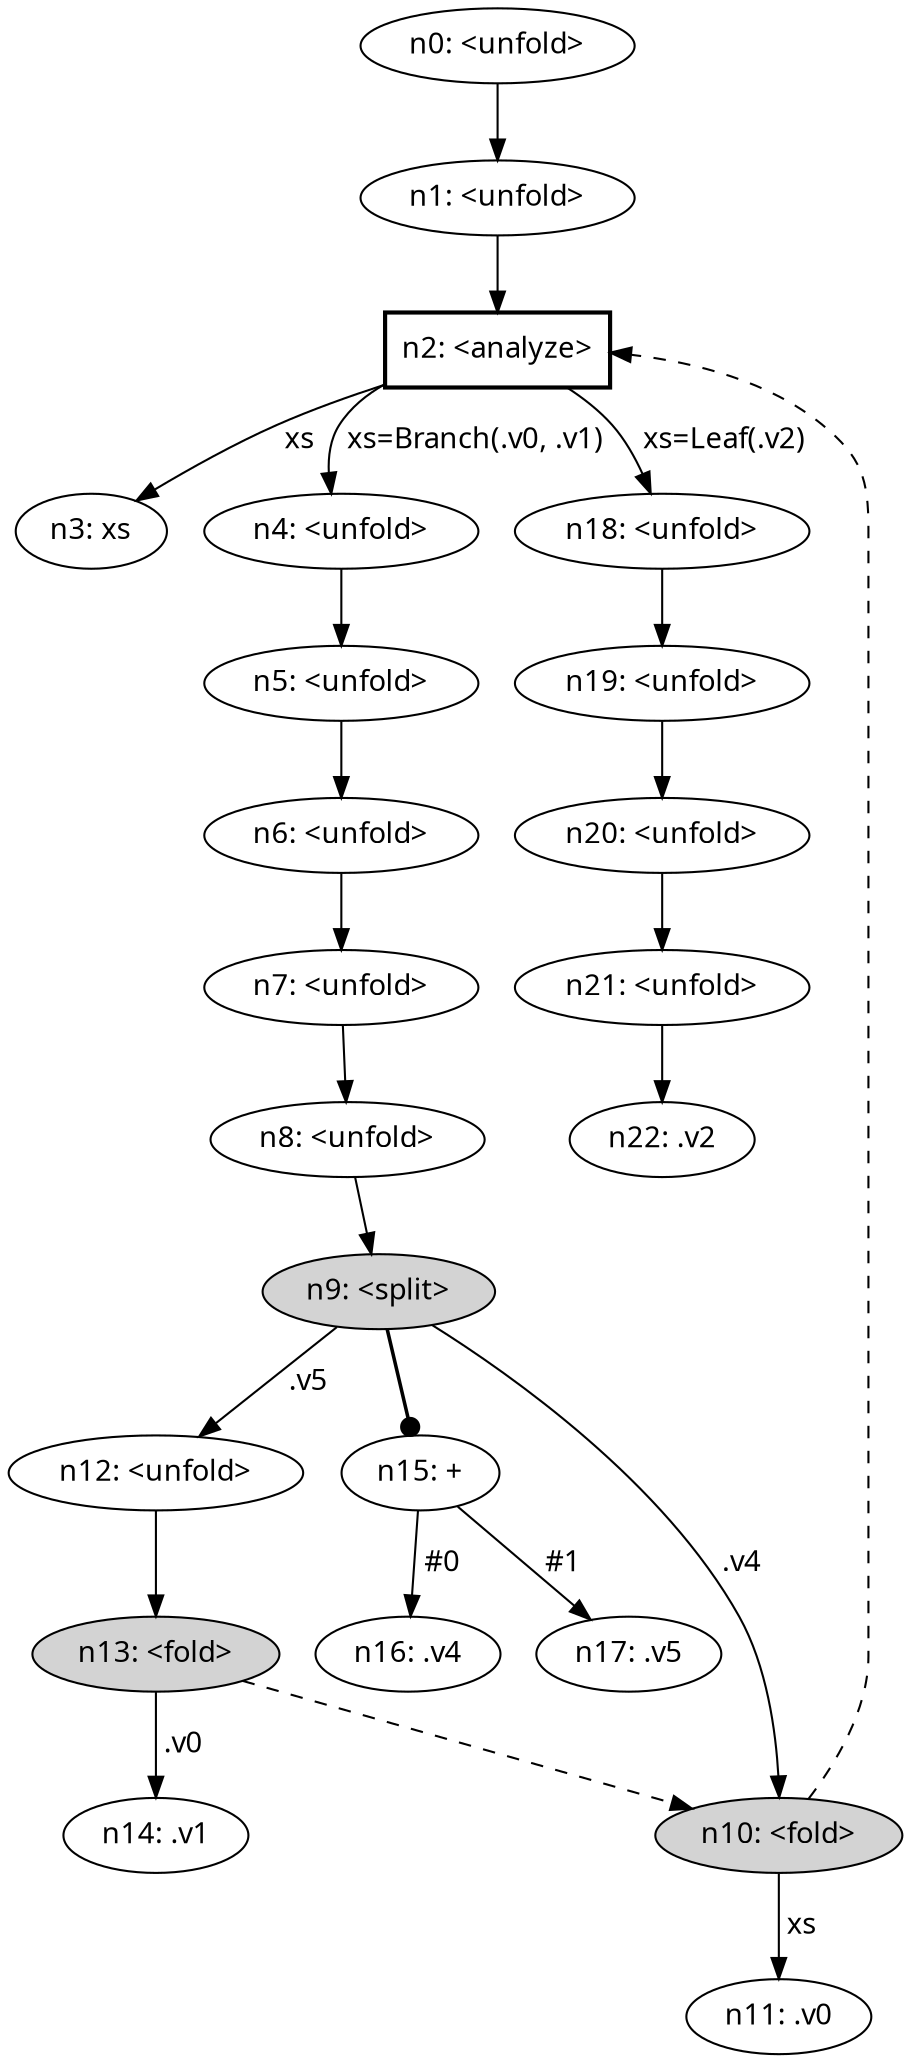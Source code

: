 digraph {
    node [fontname="bold helvetica"];
    edge [fontname="bold helvetica"];
    n0 [label="n0: <unfold>"];
    n1 [label="n1: <unfold>"];
    n0 -> n1;
    n2 [label="n2: <analyze>"] [shape=box style=bold];
    n1 -> n2;
    n3 [label="n3: xs"];
    n2 -> n3 [label=" xs "];
    n4 [label="n4: <unfold>"];
    n2 -> n4 [label=" xs=Branch(.v0, .v1) "];
    n5 [label="n5: <unfold>"];
    n4 -> n5;
    n6 [label="n6: <unfold>"];
    n5 -> n6;
    n7 [label="n7: <unfold>"];
    n6 -> n7;
    n8 [label="n8: <unfold>"];
    n7 -> n8;
    n9 [label="n9: <split>"] [style=filled];
    n8 -> n9;
    n10 [label="n10: <fold>"] [style=filled];
    n9 -> n10 [label=" .v4 "];
    n10 -> n2 [style=dashed];
    n11 [label="n11: .v0"];
    n10 -> n11 [label=" xs "];
    n12 [label="n12: <unfold>"];
    n9 -> n12 [label=" .v5 "];
    n13 [label="n13: <fold>"] [style=filled];
    n12 -> n13;
    n13 -> n10 [style=dashed];
    n14 [label="n14: .v1"];
    n13 -> n14 [label=" .v0 "];
    n15 [label="n15: +"];
    n9 -> n15 [penwidth=1.7 arrowhead=dot];
    n16 [label="n16: .v4"];
    n15 -> n16 [label=" #0 "];
    n17 [label="n17: .v5"];
    n15 -> n17 [label=" #1 "];
    n18 [label="n18: <unfold>"];
    n2 -> n18 [label=" xs=Leaf(.v2) "];
    n19 [label="n19: <unfold>"];
    n18 -> n19;
    n20 [label="n20: <unfold>"];
    n19 -> n20;
    n21 [label="n21: <unfold>"];
    n20 -> n21;
    n22 [label="n22: .v2"];
    n21 -> n22;
}
